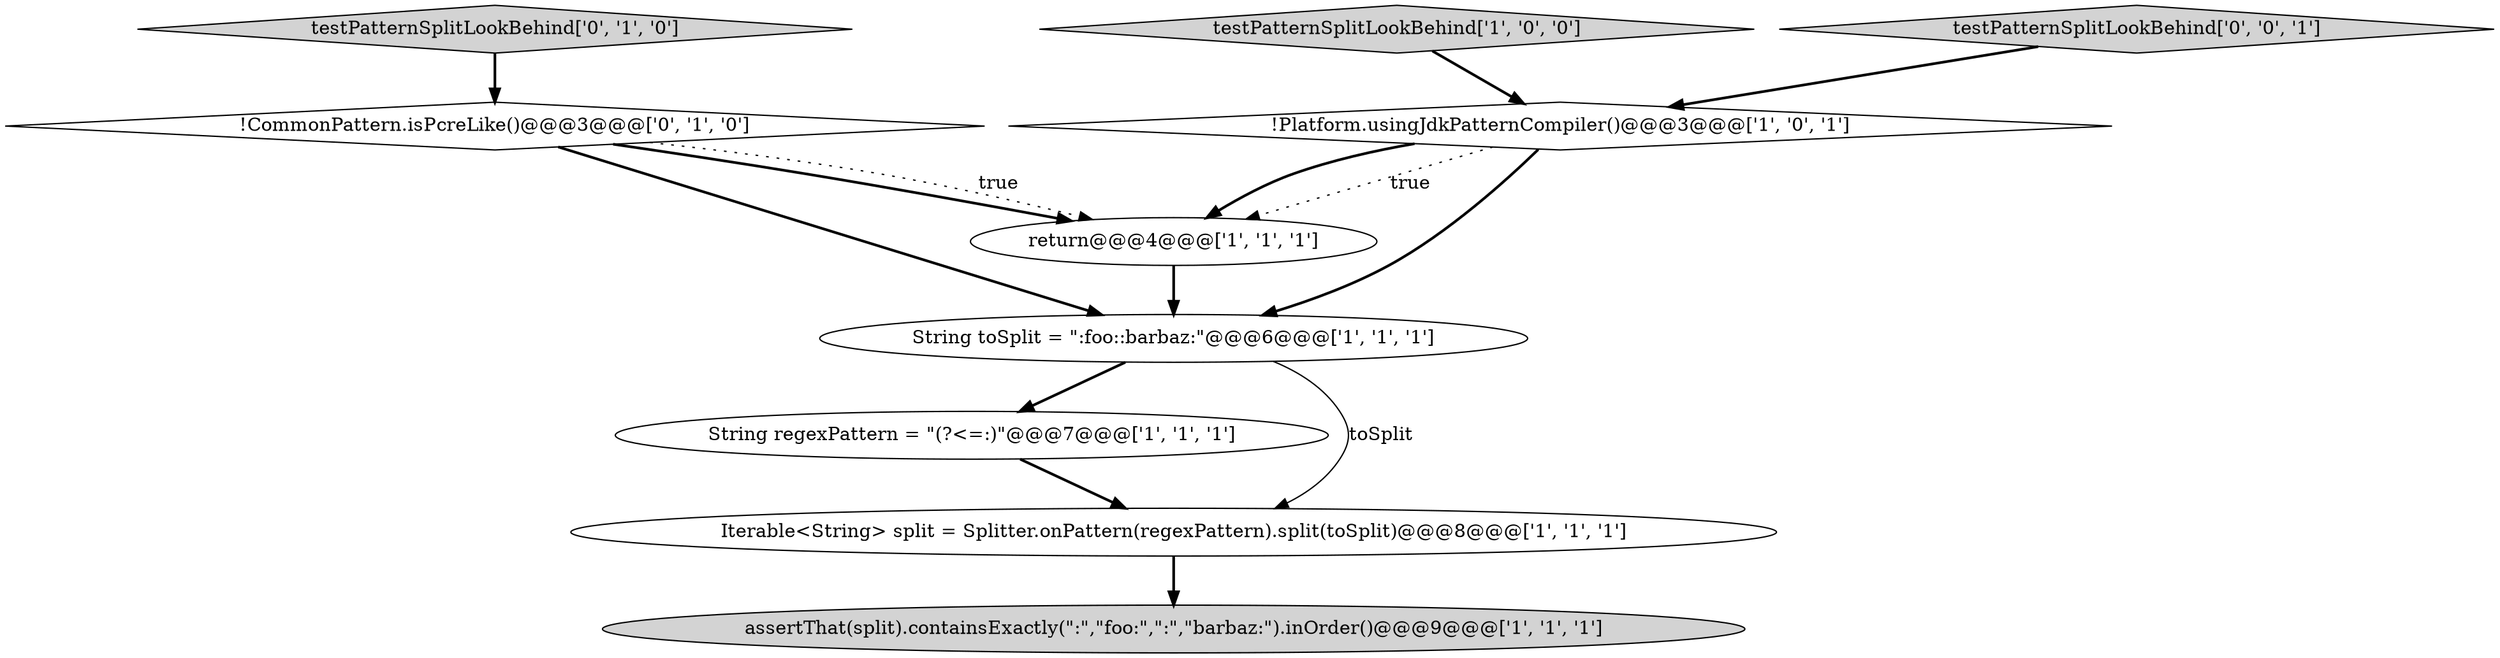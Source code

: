 digraph {
9 [style = filled, label = "testPatternSplitLookBehind['0', '0', '1']", fillcolor = lightgray, shape = diamond image = "AAA0AAABBB3BBB"];
4 [style = filled, label = "!Platform.usingJdkPatternCompiler()@@@3@@@['1', '0', '1']", fillcolor = white, shape = diamond image = "AAA0AAABBB1BBB"];
8 [style = filled, label = "testPatternSplitLookBehind['0', '1', '0']", fillcolor = lightgray, shape = diamond image = "AAA0AAABBB2BBB"];
5 [style = filled, label = "assertThat(split).containsExactly(\":\",\"foo:\",\":\",\"barbaz:\").inOrder()@@@9@@@['1', '1', '1']", fillcolor = lightgray, shape = ellipse image = "AAA0AAABBB1BBB"];
1 [style = filled, label = "String regexPattern = \"(?<=:)\"@@@7@@@['1', '1', '1']", fillcolor = white, shape = ellipse image = "AAA0AAABBB1BBB"];
6 [style = filled, label = "testPatternSplitLookBehind['1', '0', '0']", fillcolor = lightgray, shape = diamond image = "AAA0AAABBB1BBB"];
7 [style = filled, label = "!CommonPattern.isPcreLike()@@@3@@@['0', '1', '0']", fillcolor = white, shape = diamond image = "AAA0AAABBB2BBB"];
0 [style = filled, label = "return@@@4@@@['1', '1', '1']", fillcolor = white, shape = ellipse image = "AAA0AAABBB1BBB"];
2 [style = filled, label = "String toSplit = \":foo::barbaz:\"@@@6@@@['1', '1', '1']", fillcolor = white, shape = ellipse image = "AAA0AAABBB1BBB"];
3 [style = filled, label = "Iterable<String> split = Splitter.onPattern(regexPattern).split(toSplit)@@@8@@@['1', '1', '1']", fillcolor = white, shape = ellipse image = "AAA0AAABBB1BBB"];
1->3 [style = bold, label=""];
6->4 [style = bold, label=""];
3->5 [style = bold, label=""];
7->0 [style = bold, label=""];
4->2 [style = bold, label=""];
2->3 [style = solid, label="toSplit"];
4->0 [style = bold, label=""];
9->4 [style = bold, label=""];
7->0 [style = dotted, label="true"];
7->2 [style = bold, label=""];
2->1 [style = bold, label=""];
8->7 [style = bold, label=""];
4->0 [style = dotted, label="true"];
0->2 [style = bold, label=""];
}
